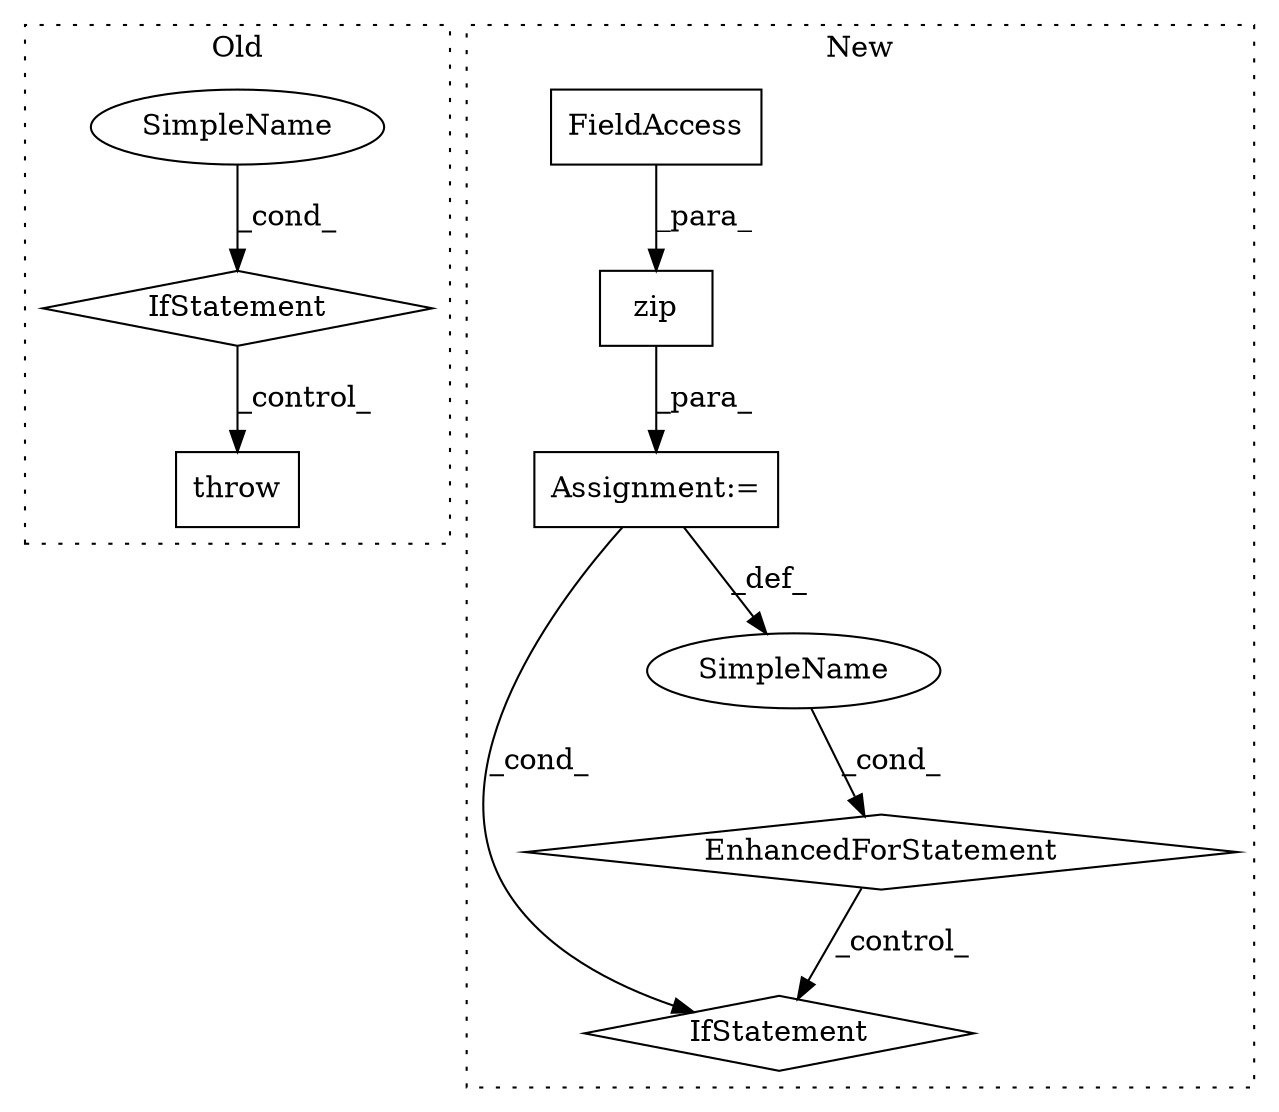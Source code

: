 digraph G {
subgraph cluster0 {
1 [label="throw" a="53" s="1362" l="6" shape="box"];
8 [label="IfStatement" a="25" s="1344,1352" l="4,2" shape="diamond"];
9 [label="SimpleName" a="42" s="1348" l="4" shape="ellipse"];
label = "Old";
style="dotted";
}
subgraph cluster1 {
2 [label="zip" a="32" s="1588,1608" l="4,1" shape="box"];
3 [label="Assignment:=" a="7" s="1492,1609" l="88,2" shape="box"];
4 [label="EnhancedForStatement" a="70" s="1492,1609" l="88,2" shape="diamond"];
5 [label="IfStatement" a="25" s="1666,1687" l="10,2" shape="diamond"];
6 [label="SimpleName" a="42" s="1584" l="1" shape="ellipse"];
7 [label="FieldAccess" a="22" s="1598" l="10" shape="box"];
label = "New";
style="dotted";
}
2 -> 3 [label="_para_"];
3 -> 5 [label="_cond_"];
3 -> 6 [label="_def_"];
4 -> 5 [label="_control_"];
6 -> 4 [label="_cond_"];
7 -> 2 [label="_para_"];
8 -> 1 [label="_control_"];
9 -> 8 [label="_cond_"];
}